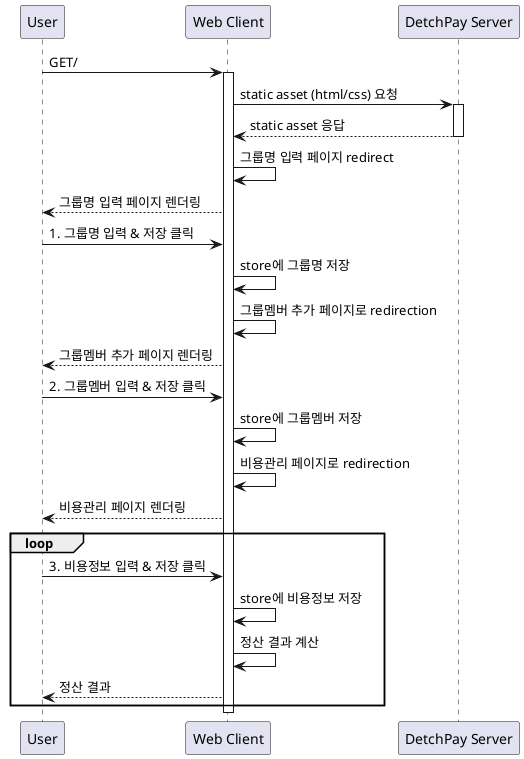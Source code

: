 @startuml
participant User
participant "Web Client" as C
participant "DetchPay Server" as S

User -> C : GET/

activate C
C -> S : static asset (html/css) 요청

activate S
S --> C : static asset 응답
deactivate S

C -> C : 그룹명 입력 페이지 redirect
C --> User : 그룹명 입력 페이지 렌더링
User -> C : 1. 그룹명 입력 & 저장 클릭
C -> C : store에 그룹명 저장

C -> C : 그룹멤버 추가 페이지로 redirection
C --> User : 그룹멤버 추가 페이지 렌더링
User -> C : 2. 그룹멤버 입력 & 저장 클릭
C -> C : store에 그룹멤버 저장

C -> C : 비용관리 페이지로 redirection
C --> User : 비용관리 페이지 렌더링
loop
    User -> C : 3. 비용정보 입력 & 저장 클릭
    C -> C : store에 비용정보 저장
    C -> C : 정산 결과 계산
    C --> User : 정산 결과 
end
deactivate C

@enduml
